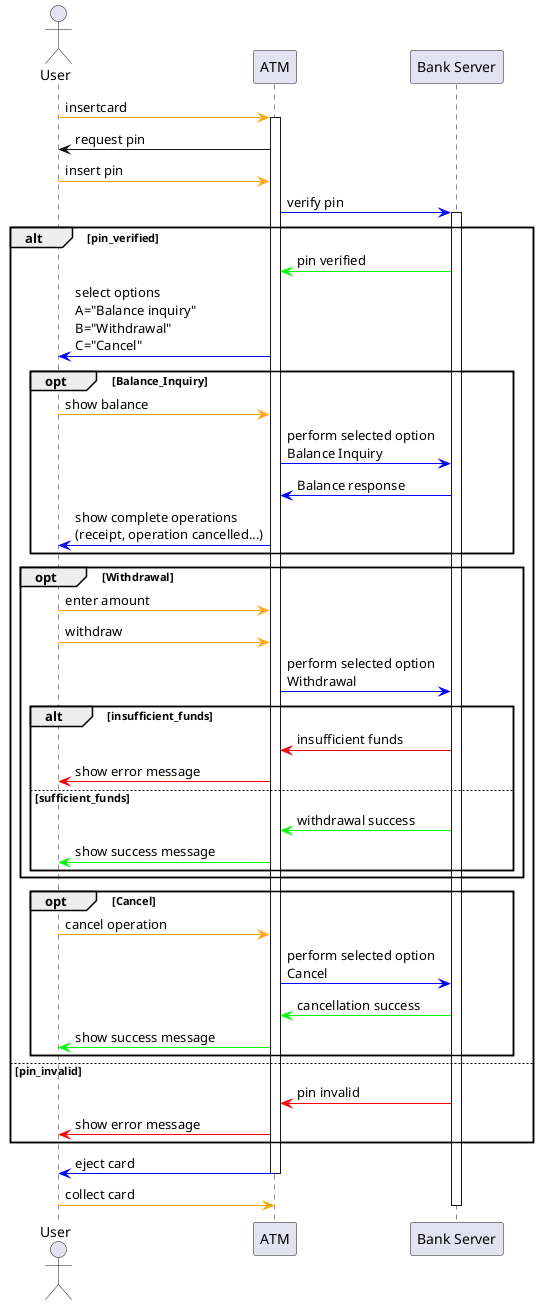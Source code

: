 @startuml SequenceATM

'orange is for user input/operations, blue is for machine operations, green for successes and red for failures/errors
actor User as U
participant ATM as A
participant "Bank Server" as B

U -[#FFA500]> A: insertcard
activate A
A -> U: request pin
U -[#FFA500]> A: insert pin
A -[#0000FF]> B: verify pin
activate B

alt pin_verified
    B -[#00FF00]> A: pin verified
    A -[#0000FF]> U: select options\nA="Balance inquiry"\nB="Withdrawal"\nC="Cancel"
    opt Balance_Inquiry
        U -[#FFA500]> A: show balance
        A -[#0000FF]> B: perform selected option\nBalance Inquiry
        B -[#0000FF]> A: Balance response
        A -[#0000FF]> U: show complete operations\n(receipt, operation cancelled...)
    end
    opt Withdrawal
        U -[#FFA500]> A: enter amount
        U -[#FFA500]> A: withdraw
        A -[#0000FF]> B: perform selected option\nWithdrawal
        alt insufficient_funds
            B -[#F0000F]> A: insufficient funds
            A -[#FF0000]> U: show error message
        else sufficient_funds
            B -[#00FF00]> A: withdrawal success
            A -[#00FF00]> U: show success message
        end
    end
    opt Cancel
        U -[#FFA500]> A: cancel operation
        A -[#0000FF]> B: perform selected option\nCancel
        B -[#00FF00]> A: cancellation success
        A -[#00FF00]> U: show success message 
    end
else pin_invalid
    B -[#FF0000]> A: pin invalid
    A -[#FF0000]> U: show error message 
end

A -[#0000FF]> U: eject card
deactivate A
U -[#FFA500]> A: collect card

deactivate B
@enduml
